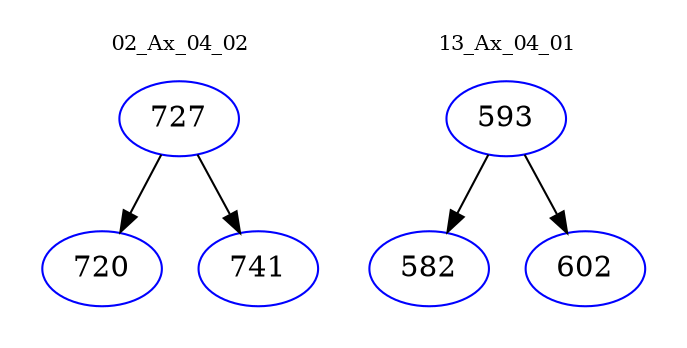 digraph{
subgraph cluster_0 {
color = white
label = "02_Ax_04_02";
fontsize=10;
T0_727 [label="727", color="blue"]
T0_727 -> T0_720 [color="black"]
T0_720 [label="720", color="blue"]
T0_727 -> T0_741 [color="black"]
T0_741 [label="741", color="blue"]
}
subgraph cluster_1 {
color = white
label = "13_Ax_04_01";
fontsize=10;
T1_593 [label="593", color="blue"]
T1_593 -> T1_582 [color="black"]
T1_582 [label="582", color="blue"]
T1_593 -> T1_602 [color="black"]
T1_602 [label="602", color="blue"]
}
}
